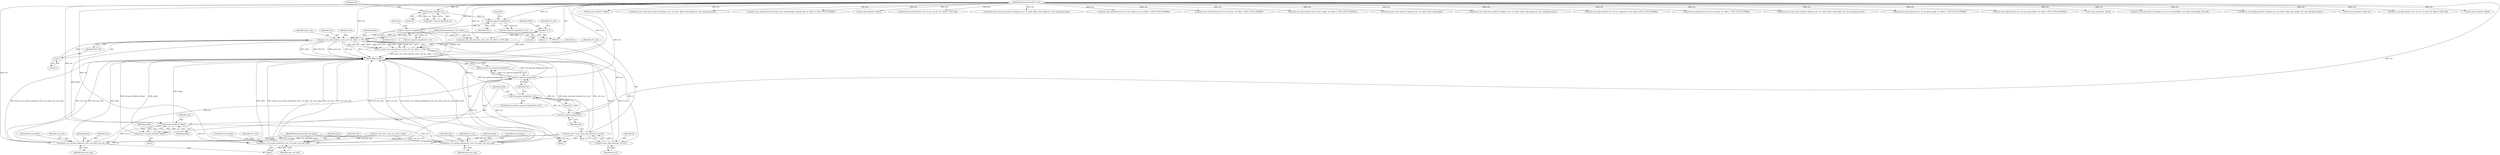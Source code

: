 digraph "0_wireshark_2cb5985bf47bdc8bea78d28483ed224abdd33dc6@pointer" {
"1000781" [label="(Call,proto_tree_add_item(tree, proto_u3v, tvb, offset, -1, ENC_NA))"];
"1000131" [label="(MethodParameterIn,proto_tree *tree)"];
"1000265" [label="(Call,tvb_reported_length(tvb))"];
"1000247" [label="(Call,tvb_reported_length(tvb))"];
"1000241" [label="(Call,tvb_get_letohl(tvb, 0))"];
"1000129" [label="(MethodParameterIn,tvbuff_t *tvb)"];
"1000135" [label="(Call,offset = 0)"];
"1000786" [label="(Call,-1)"];
"1000779" [label="(Call,ti = proto_tree_add_item(tree, proto_u3v, tvb, offset, -1, ENC_NA))"];
"1000791" [label="(Call,proto_item_add_subtree(ti, ett_u3v))"];
"1000789" [label="(Call,u3v_tree = proto_item_add_subtree(ti, ett_u3v))"];
"1000809" [label="(Call,dissect_u3v_stream_leader(u3v_tree, tvb, pinfo, usb_conv_info))"];
"1000830" [label="(Call,tvb_captured_length(tvb))"];
"1000829" [label="(Return,return tvb_captured_length(tvb);)"];
"1000816" [label="(Call,dissect_u3v_stream_trailer(u3v_tree, tvb, pinfo, usb_conv_info))"];
"1000823" [label="(Call,dissect_u3v_stream_payload(u3v_tree, tvb, pinfo, usb_conv_info))"];
"1000796" [label="(Call,tvb_captured_length(tvb))"];
"1000795" [label="(Call,tvb_captured_length(tvb) >=4)"];
"1000802" [label="(Call,tvb_get_letohl(tvb, offset))"];
"1000800" [label="(Call,prefix = tvb_get_letohl(tvb, offset))"];
"1000249" [label="(Literal,4)"];
"1000797" [label="(Identifier,tvb)"];
"1000265" [label="(Call,tvb_reported_length(tvb))"];
"1000753" [label="(Block,)"];
"1000834" [label="(MethodReturn,RET)"];
"1000798" [label="(Literal,4)"];
"1000243" [label="(Literal,0)"];
"1000794" [label="(ControlStructure,if(tvb_captured_length(tvb) >=4))"];
"1000829" [label="(Return,return tvb_captured_length(tvb);)"];
"1000800" [label="(Call,prefix = tvb_get_letohl(tvb, offset))"];
"1000803" [label="(Identifier,tvb)"];
"1000137" [label="(Literal,0)"];
"1000819" [label="(Identifier,pinfo)"];
"1000131" [label="(MethodParameterIn,proto_tree *tree)"];
"1000345" [label="(Call,tvb_get_letohl(tvb, offset))"];
"1000675" [label="(Call,dissect_u3v_read_mem_cmd(u3v_telegram_tree, tvb, pinfo, offset, data_length,u3v_conv_info,gencp_trans))"];
"1000789" [label="(Call,u3v_tree = proto_item_add_subtree(ti, ett_u3v))"];
"1000813" [label="(Identifier,usb_conv_info)"];
"1000792" [label="(Identifier,ti)"];
"1000791" [label="(Call,proto_item_add_subtree(ti, ett_u3v))"];
"1000330" [label="(Call,proto_tree_add_item(tree, proto_u3v, tvb, offset, -1, ENC_NA))"];
"1000793" [label="(Identifier,ett_u3v)"];
"1000804" [label="(Identifier,offset)"];
"1000806" [label="(Identifier,prefix)"];
"1000785" [label="(Identifier,offset)"];
"1000418" [label="(Call,proto_tree_add_item(ccd_tree_flag, hf_u3v_acknowledge_required_flag, tvb, offset, 2, ENC_LITTLE_ENDIAN))"];
"1000809" [label="(Call,dissect_u3v_stream_leader(u3v_tree, tvb, pinfo, usb_conv_info))"];
"1000530" [label="(Call,tvb_get_letohs(tvb, offset))"];
"1000455" [label="(Call,proto_tree_add_item(u3v_tree, hf_u3v_ccd_ack, tvb, offset, 8, ENC_NA))"];
"1000787" [label="(Literal,1)"];
"1000136" [label="(Identifier,offset)"];
"1000780" [label="(Identifier,ti)"];
"1000266" [label="(Identifier,tvb)"];
"1000816" [label="(Call,dissect_u3v_stream_trailer(u3v_tree, tvb, pinfo, usb_conv_info))"];
"1000788" [label="(Identifier,ENC_NA)"];
"1000708" [label="(Call,dissect_u3v_read_mem_ack(u3v_telegram_tree, tvb, pinfo, offset, data_length,u3v_conv_info,gencp_trans))"];
"1000536" [label="(Call,proto_tree_add_item(ccd_tree, hf_u3v_request_id, tvb, offset, 2, ENC_LITTLE_ENDIAN))"];
"1000831" [label="(Identifier,tvb)"];
"1000825" [label="(Identifier,tvb)"];
"1000246" [label="(Call,tvb_reported_length(tvb) >= 4)"];
"1000481" [label="(Call,proto_tree_add_item(ccd_tree, hf_u3v_status, tvb, offset, 2,ENC_LITTLE_ENDIAN))"];
"1000799" [label="(Block,)"];
"1000521" [label="(Call,proto_tree_add_item(ccd_tree, hf_u3v_length, tvb, offset, 2, ENC_LITTLE_ENDIAN))"];
"1000140" [label="(Identifier,u3v_tree)"];
"1000695" [label="(Call,dissect_u3v_event_cmd(u3v_telegram_tree, tvb, pinfo, offset, data_length))"];
"1000807" [label="(Block,)"];
"1000130" [label="(MethodParameterIn,packet_info *pinfo)"];
"1000685" [label="(Call,dissect_u3v_write_mem_cmd(u3v_telegram_tree, tvb, pinfo, offset, data_length,u3v_conv_info,gencp_trans))"];
"1000823" [label="(Call,dissect_u3v_stream_payload(u3v_tree, tvb, pinfo, usb_conv_info))"];
"1000264" [label="(Call,tvb_reported_length(tvb) >= 4)"];
"1000814" [label="(ControlStructure,break;)"];
"1000133" [label="(Block,)"];
"1000511" [label="(Call,proto_tree_add_item(ccd_tree, hf_u3v_command_id, tvb, offset, 2,ENC_LITTLE_ENDIAN))"];
"1000129" [label="(MethodParameterIn,tvbuff_t *tvb)"];
"1000818" [label="(Identifier,tvb)"];
"1000830" [label="(Call,tvb_captured_length(tvb))"];
"1000779" [label="(Call,ti = proto_tree_add_item(tree, proto_u3v, tvb, offset, -1, ENC_NA))"];
"1000406" [label="(Call,proto_tree_add_item(ccd_tree, hf_u3v_flag, tvb, offset, 2, ENC_LITTLE_ENDIAN))"];
"1000241" [label="(Call,tvb_get_letohl(tvb, 0))"];
"1000824" [label="(Identifier,u3v_tree)"];
"1000198" [label="(Call,usb_conv_info = (usb_conv_info_t *)data)"];
"1000239" [label="(Call,prefix = tvb_get_letohl(tvb, 0))"];
"1000718" [label="(Call,dissect_u3v_write_mem_ack(u3v_telegram_tree, tvb, pinfo, offset, data_length, u3v_conv_info,gencp_trans))"];
"1000783" [label="(Identifier,proto_u3v)"];
"1000248" [label="(Identifier,tvb)"];
"1000820" [label="(Identifier,usb_conv_info)"];
"1000826" [label="(Identifier,pinfo)"];
"1000781" [label="(Call,proto_tree_add_item(tree, proto_u3v, tvb, offset, -1, ENC_NA))"];
"1000471" [label="(Call,proto_tree_add_item(ccd_tree, hf_u3v_gencp_prefix, tvb, offset, 4, ENC_LITTLE_ENDIAN))"];
"1000828" [label="(ControlStructure,break;)"];
"1000786" [label="(Call,-1)"];
"1000247" [label="(Call,tvb_reported_length(tvb))"];
"1000394" [label="(Call,proto_tree_add_item(ccd_tree, hf_u3v_gencp_prefix, tvb, offset, 4, ENC_LITTLE_ENDIAN))"];
"1000796" [label="(Call,tvb_captured_length(tvb))"];
"1000827" [label="(Identifier,usb_conv_info)"];
"1000267" [label="(Literal,4)"];
"1000242" [label="(Identifier,tvb)"];
"1000545" [label="(Call,tvb_get_letohs(tvb, offset))"];
"1000810" [label="(Identifier,u3v_tree)"];
"1000784" [label="(Identifier,tvb)"];
"1000135" [label="(Call,offset = 0)"];
"1000790" [label="(Identifier,u3v_tree)"];
"1000821" [label="(ControlStructure,break;)"];
"1000802" [label="(Call,tvb_get_letohl(tvb, offset))"];
"1000738" [label="(Call,proto_tree_add_item(u3v_telegram_tree, hf_u3v_payloaddata, tvb, offset, data_length, ENC_NA))"];
"1000728" [label="(Call,dissect_u3v_pending_ack(u3v_telegram_tree, tvb, pinfo, offset, data_length, u3v_conv_info,gencp_trans))"];
"1000350" [label="(Call,tvb_get_letohs(tvb, offset+6))"];
"1000812" [label="(Identifier,pinfo)"];
"1000817" [label="(Identifier,u3v_tree)"];
"1000378" [label="(Call,proto_tree_add_item(u3v_tree, hf_u3v_ccd_cmd, tvb, offset, 8, ENC_NA))"];
"1000801" [label="(Identifier,prefix)"];
"1000811" [label="(Identifier,tvb)"];
"1000795" [label="(Call,tvb_captured_length(tvb) >=4)"];
"1000782" [label="(Identifier,tree)"];
"1000490" [label="(Call,tvb_get_letohs(tvb, offset))"];
"1000781" -> "1000779"  [label="AST: "];
"1000781" -> "1000788"  [label="CFG: "];
"1000782" -> "1000781"  [label="AST: "];
"1000783" -> "1000781"  [label="AST: "];
"1000784" -> "1000781"  [label="AST: "];
"1000785" -> "1000781"  [label="AST: "];
"1000786" -> "1000781"  [label="AST: "];
"1000788" -> "1000781"  [label="AST: "];
"1000779" -> "1000781"  [label="CFG: "];
"1000781" -> "1000834"  [label="DDG: offset"];
"1000781" -> "1000834"  [label="DDG: ENC_NA"];
"1000781" -> "1000834"  [label="DDG: proto_u3v"];
"1000781" -> "1000834"  [label="DDG: tree"];
"1000781" -> "1000834"  [label="DDG: -1"];
"1000781" -> "1000779"  [label="DDG: ENC_NA"];
"1000781" -> "1000779"  [label="DDG: offset"];
"1000781" -> "1000779"  [label="DDG: proto_u3v"];
"1000781" -> "1000779"  [label="DDG: tree"];
"1000781" -> "1000779"  [label="DDG: -1"];
"1000781" -> "1000779"  [label="DDG: tvb"];
"1000131" -> "1000781"  [label="DDG: tree"];
"1000265" -> "1000781"  [label="DDG: tvb"];
"1000129" -> "1000781"  [label="DDG: tvb"];
"1000135" -> "1000781"  [label="DDG: offset"];
"1000786" -> "1000781"  [label="DDG: 1"];
"1000781" -> "1000796"  [label="DDG: tvb"];
"1000781" -> "1000802"  [label="DDG: offset"];
"1000131" -> "1000128"  [label="AST: "];
"1000131" -> "1000834"  [label="DDG: tree"];
"1000131" -> "1000330"  [label="DDG: tree"];
"1000265" -> "1000264"  [label="AST: "];
"1000265" -> "1000266"  [label="CFG: "];
"1000266" -> "1000265"  [label="AST: "];
"1000267" -> "1000265"  [label="CFG: "];
"1000265" -> "1000834"  [label="DDG: tvb"];
"1000265" -> "1000264"  [label="DDG: tvb"];
"1000247" -> "1000265"  [label="DDG: tvb"];
"1000129" -> "1000265"  [label="DDG: tvb"];
"1000265" -> "1000330"  [label="DDG: tvb"];
"1000247" -> "1000246"  [label="AST: "];
"1000247" -> "1000248"  [label="CFG: "];
"1000248" -> "1000247"  [label="AST: "];
"1000249" -> "1000247"  [label="CFG: "];
"1000247" -> "1000246"  [label="DDG: tvb"];
"1000241" -> "1000247"  [label="DDG: tvb"];
"1000129" -> "1000247"  [label="DDG: tvb"];
"1000241" -> "1000239"  [label="AST: "];
"1000241" -> "1000243"  [label="CFG: "];
"1000242" -> "1000241"  [label="AST: "];
"1000243" -> "1000241"  [label="AST: "];
"1000239" -> "1000241"  [label="CFG: "];
"1000241" -> "1000239"  [label="DDG: tvb"];
"1000241" -> "1000239"  [label="DDG: 0"];
"1000129" -> "1000241"  [label="DDG: tvb"];
"1000129" -> "1000128"  [label="AST: "];
"1000129" -> "1000834"  [label="DDG: tvb"];
"1000129" -> "1000330"  [label="DDG: tvb"];
"1000129" -> "1000345"  [label="DDG: tvb"];
"1000129" -> "1000350"  [label="DDG: tvb"];
"1000129" -> "1000378"  [label="DDG: tvb"];
"1000129" -> "1000394"  [label="DDG: tvb"];
"1000129" -> "1000406"  [label="DDG: tvb"];
"1000129" -> "1000418"  [label="DDG: tvb"];
"1000129" -> "1000455"  [label="DDG: tvb"];
"1000129" -> "1000471"  [label="DDG: tvb"];
"1000129" -> "1000481"  [label="DDG: tvb"];
"1000129" -> "1000490"  [label="DDG: tvb"];
"1000129" -> "1000511"  [label="DDG: tvb"];
"1000129" -> "1000521"  [label="DDG: tvb"];
"1000129" -> "1000530"  [label="DDG: tvb"];
"1000129" -> "1000536"  [label="DDG: tvb"];
"1000129" -> "1000545"  [label="DDG: tvb"];
"1000129" -> "1000675"  [label="DDG: tvb"];
"1000129" -> "1000685"  [label="DDG: tvb"];
"1000129" -> "1000695"  [label="DDG: tvb"];
"1000129" -> "1000708"  [label="DDG: tvb"];
"1000129" -> "1000718"  [label="DDG: tvb"];
"1000129" -> "1000728"  [label="DDG: tvb"];
"1000129" -> "1000738"  [label="DDG: tvb"];
"1000129" -> "1000796"  [label="DDG: tvb"];
"1000129" -> "1000802"  [label="DDG: tvb"];
"1000129" -> "1000809"  [label="DDG: tvb"];
"1000129" -> "1000816"  [label="DDG: tvb"];
"1000129" -> "1000823"  [label="DDG: tvb"];
"1000129" -> "1000830"  [label="DDG: tvb"];
"1000135" -> "1000133"  [label="AST: "];
"1000135" -> "1000137"  [label="CFG: "];
"1000136" -> "1000135"  [label="AST: "];
"1000137" -> "1000135"  [label="AST: "];
"1000140" -> "1000135"  [label="CFG: "];
"1000135" -> "1000834"  [label="DDG: offset"];
"1000135" -> "1000330"  [label="DDG: offset"];
"1000786" -> "1000787"  [label="CFG: "];
"1000787" -> "1000786"  [label="AST: "];
"1000788" -> "1000786"  [label="CFG: "];
"1000779" -> "1000753"  [label="AST: "];
"1000780" -> "1000779"  [label="AST: "];
"1000790" -> "1000779"  [label="CFG: "];
"1000779" -> "1000834"  [label="DDG: proto_tree_add_item(tree, proto_u3v, tvb, offset, -1, ENC_NA)"];
"1000779" -> "1000791"  [label="DDG: ti"];
"1000791" -> "1000789"  [label="AST: "];
"1000791" -> "1000793"  [label="CFG: "];
"1000792" -> "1000791"  [label="AST: "];
"1000793" -> "1000791"  [label="AST: "];
"1000789" -> "1000791"  [label="CFG: "];
"1000791" -> "1000834"  [label="DDG: ti"];
"1000791" -> "1000834"  [label="DDG: ett_u3v"];
"1000791" -> "1000789"  [label="DDG: ti"];
"1000791" -> "1000789"  [label="DDG: ett_u3v"];
"1000789" -> "1000753"  [label="AST: "];
"1000790" -> "1000789"  [label="AST: "];
"1000797" -> "1000789"  [label="CFG: "];
"1000789" -> "1000834"  [label="DDG: proto_item_add_subtree(ti, ett_u3v)"];
"1000789" -> "1000834"  [label="DDG: u3v_tree"];
"1000789" -> "1000809"  [label="DDG: u3v_tree"];
"1000789" -> "1000816"  [label="DDG: u3v_tree"];
"1000789" -> "1000823"  [label="DDG: u3v_tree"];
"1000809" -> "1000807"  [label="AST: "];
"1000809" -> "1000813"  [label="CFG: "];
"1000810" -> "1000809"  [label="AST: "];
"1000811" -> "1000809"  [label="AST: "];
"1000812" -> "1000809"  [label="AST: "];
"1000813" -> "1000809"  [label="AST: "];
"1000814" -> "1000809"  [label="CFG: "];
"1000809" -> "1000834"  [label="DDG: u3v_tree"];
"1000809" -> "1000834"  [label="DDG: dissect_u3v_stream_leader(u3v_tree, tvb, pinfo, usb_conv_info)"];
"1000809" -> "1000834"  [label="DDG: usb_conv_info"];
"1000809" -> "1000834"  [label="DDG: pinfo"];
"1000802" -> "1000809"  [label="DDG: tvb"];
"1000130" -> "1000809"  [label="DDG: pinfo"];
"1000198" -> "1000809"  [label="DDG: usb_conv_info"];
"1000809" -> "1000830"  [label="DDG: tvb"];
"1000830" -> "1000829"  [label="AST: "];
"1000830" -> "1000831"  [label="CFG: "];
"1000831" -> "1000830"  [label="AST: "];
"1000829" -> "1000830"  [label="CFG: "];
"1000830" -> "1000834"  [label="DDG: tvb_captured_length(tvb)"];
"1000830" -> "1000834"  [label="DDG: tvb"];
"1000830" -> "1000829"  [label="DDG: tvb_captured_length(tvb)"];
"1000816" -> "1000830"  [label="DDG: tvb"];
"1000823" -> "1000830"  [label="DDG: tvb"];
"1000796" -> "1000830"  [label="DDG: tvb"];
"1000829" -> "1000753"  [label="AST: "];
"1000834" -> "1000829"  [label="CFG: "];
"1000829" -> "1000834"  [label="DDG: <RET>"];
"1000816" -> "1000807"  [label="AST: "];
"1000816" -> "1000820"  [label="CFG: "];
"1000817" -> "1000816"  [label="AST: "];
"1000818" -> "1000816"  [label="AST: "];
"1000819" -> "1000816"  [label="AST: "];
"1000820" -> "1000816"  [label="AST: "];
"1000821" -> "1000816"  [label="CFG: "];
"1000816" -> "1000834"  [label="DDG: dissect_u3v_stream_trailer(u3v_tree, tvb, pinfo, usb_conv_info)"];
"1000816" -> "1000834"  [label="DDG: u3v_tree"];
"1000816" -> "1000834"  [label="DDG: usb_conv_info"];
"1000816" -> "1000834"  [label="DDG: pinfo"];
"1000802" -> "1000816"  [label="DDG: tvb"];
"1000130" -> "1000816"  [label="DDG: pinfo"];
"1000198" -> "1000816"  [label="DDG: usb_conv_info"];
"1000823" -> "1000807"  [label="AST: "];
"1000823" -> "1000827"  [label="CFG: "];
"1000824" -> "1000823"  [label="AST: "];
"1000825" -> "1000823"  [label="AST: "];
"1000826" -> "1000823"  [label="AST: "];
"1000827" -> "1000823"  [label="AST: "];
"1000828" -> "1000823"  [label="CFG: "];
"1000823" -> "1000834"  [label="DDG: usb_conv_info"];
"1000823" -> "1000834"  [label="DDG: u3v_tree"];
"1000823" -> "1000834"  [label="DDG: dissect_u3v_stream_payload(u3v_tree, tvb, pinfo, usb_conv_info)"];
"1000823" -> "1000834"  [label="DDG: pinfo"];
"1000802" -> "1000823"  [label="DDG: tvb"];
"1000130" -> "1000823"  [label="DDG: pinfo"];
"1000198" -> "1000823"  [label="DDG: usb_conv_info"];
"1000796" -> "1000795"  [label="AST: "];
"1000796" -> "1000797"  [label="CFG: "];
"1000797" -> "1000796"  [label="AST: "];
"1000798" -> "1000796"  [label="CFG: "];
"1000796" -> "1000795"  [label="DDG: tvb"];
"1000796" -> "1000802"  [label="DDG: tvb"];
"1000795" -> "1000794"  [label="AST: "];
"1000795" -> "1000798"  [label="CFG: "];
"1000798" -> "1000795"  [label="AST: "];
"1000801" -> "1000795"  [label="CFG: "];
"1000831" -> "1000795"  [label="CFG: "];
"1000795" -> "1000834"  [label="DDG: tvb_captured_length(tvb) >=4"];
"1000802" -> "1000800"  [label="AST: "];
"1000802" -> "1000804"  [label="CFG: "];
"1000803" -> "1000802"  [label="AST: "];
"1000804" -> "1000802"  [label="AST: "];
"1000800" -> "1000802"  [label="CFG: "];
"1000802" -> "1000834"  [label="DDG: offset"];
"1000802" -> "1000800"  [label="DDG: tvb"];
"1000802" -> "1000800"  [label="DDG: offset"];
"1000800" -> "1000799"  [label="AST: "];
"1000801" -> "1000800"  [label="AST: "];
"1000806" -> "1000800"  [label="CFG: "];
"1000800" -> "1000834"  [label="DDG: tvb_get_letohl(tvb, offset)"];
"1000800" -> "1000834"  [label="DDG: prefix"];
}
